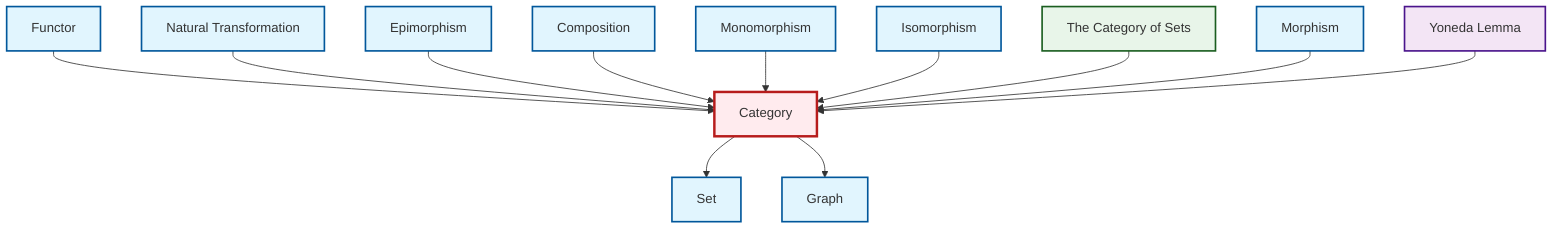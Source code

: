 graph TD
    classDef definition fill:#e1f5fe,stroke:#01579b,stroke-width:2px
    classDef theorem fill:#f3e5f5,stroke:#4a148c,stroke-width:2px
    classDef axiom fill:#fff3e0,stroke:#e65100,stroke-width:2px
    classDef example fill:#e8f5e9,stroke:#1b5e20,stroke-width:2px
    classDef current fill:#ffebee,stroke:#b71c1c,stroke-width:3px
    ex-set-category["The Category of Sets"]:::example
    def-natural-transformation["Natural Transformation"]:::definition
    def-epimorphism["Epimorphism"]:::definition
    def-morphism["Morphism"]:::definition
    def-functor["Functor"]:::definition
    def-isomorphism["Isomorphism"]:::definition
    def-monomorphism["Monomorphism"]:::definition
    def-graph["Graph"]:::definition
    def-category["Category"]:::definition
    thm-yoneda["Yoneda Lemma"]:::theorem
    def-set["Set"]:::definition
    def-composition["Composition"]:::definition
    def-functor --> def-category
    def-natural-transformation --> def-category
    def-epimorphism --> def-category
    def-composition --> def-category
    def-category --> def-set
    def-monomorphism --> def-category
    def-category --> def-graph
    def-isomorphism --> def-category
    ex-set-category --> def-category
    def-morphism --> def-category
    thm-yoneda --> def-category
    class def-category current